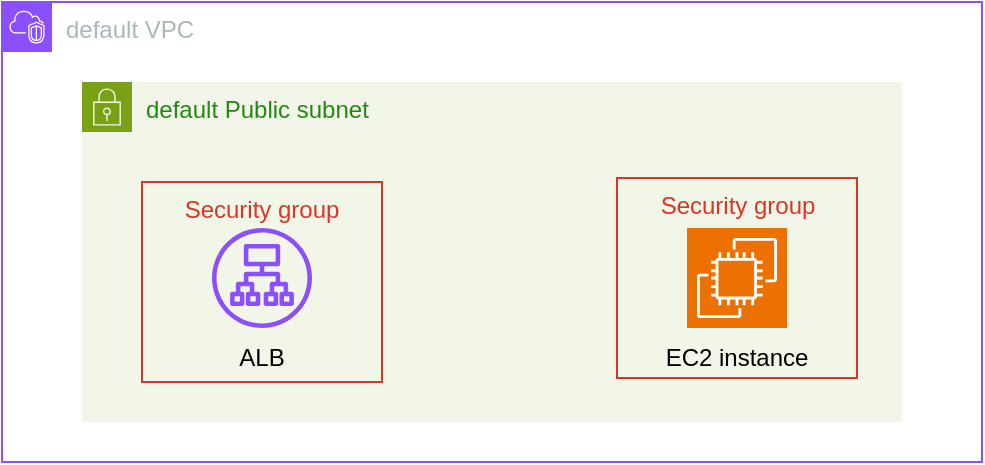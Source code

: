 <mxfile version="24.7.17">
  <diagram name="Page-1" id="zINytQw9px49Lbly9CFw">
    <mxGraphModel dx="2074" dy="1214" grid="1" gridSize="10" guides="1" tooltips="1" connect="1" arrows="1" fold="1" page="1" pageScale="1" pageWidth="850" pageHeight="1100" math="0" shadow="0">
      <root>
        <mxCell id="0" />
        <mxCell id="1" parent="0" />
        <mxCell id="bET-CTDD6BDIeLGVOmSk-1" value="default VPC" style="points=[[0,0],[0.25,0],[0.5,0],[0.75,0],[1,0],[1,0.25],[1,0.5],[1,0.75],[1,1],[0.75,1],[0.5,1],[0.25,1],[0,1],[0,0.75],[0,0.5],[0,0.25]];outlineConnect=0;gradientColor=none;html=1;whiteSpace=wrap;fontSize=12;fontStyle=0;container=1;pointerEvents=0;collapsible=0;recursiveResize=0;shape=mxgraph.aws4.group;grIcon=mxgraph.aws4.group_vpc2;strokeColor=#8C4FFF;fillColor=none;verticalAlign=top;align=left;spacingLeft=30;fontColor=#AAB7B8;dashed=0;" vertex="1" parent="1">
          <mxGeometry x="170" y="290" width="490" height="230" as="geometry" />
        </mxCell>
        <mxCell id="bET-CTDD6BDIeLGVOmSk-7" value="default Public subnet" style="points=[[0,0],[0.25,0],[0.5,0],[0.75,0],[1,0],[1,0.25],[1,0.5],[1,0.75],[1,1],[0.75,1],[0.5,1],[0.25,1],[0,1],[0,0.75],[0,0.5],[0,0.25]];outlineConnect=0;gradientColor=none;html=1;whiteSpace=wrap;fontSize=12;fontStyle=0;container=1;pointerEvents=0;collapsible=0;recursiveResize=0;shape=mxgraph.aws4.group;grIcon=mxgraph.aws4.group_security_group;grStroke=0;strokeColor=#7AA116;fillColor=#F2F6E8;verticalAlign=top;align=left;spacingLeft=30;fontColor=#248814;dashed=0;" vertex="1" parent="bET-CTDD6BDIeLGVOmSk-1">
          <mxGeometry x="40" y="40" width="410" height="170" as="geometry" />
        </mxCell>
        <mxCell id="bET-CTDD6BDIeLGVOmSk-13" value="" style="group" vertex="1" connectable="0" parent="bET-CTDD6BDIeLGVOmSk-7">
          <mxGeometry x="30" y="50" width="120" height="103" as="geometry" />
        </mxCell>
        <mxCell id="bET-CTDD6BDIeLGVOmSk-11" value="" style="group" vertex="1" connectable="0" parent="bET-CTDD6BDIeLGVOmSk-13">
          <mxGeometry x="30" y="23" width="60" height="80" as="geometry" />
        </mxCell>
        <mxCell id="bET-CTDD6BDIeLGVOmSk-9" value="" style="sketch=0;outlineConnect=0;fontColor=#232F3E;gradientColor=none;fillColor=#8C4FFF;strokeColor=none;dashed=0;verticalLabelPosition=bottom;verticalAlign=top;align=center;html=1;fontSize=12;fontStyle=0;aspect=fixed;pointerEvents=1;shape=mxgraph.aws4.application_load_balancer;" vertex="1" parent="bET-CTDD6BDIeLGVOmSk-11">
          <mxGeometry x="5" width="50" height="50" as="geometry" />
        </mxCell>
        <mxCell id="bET-CTDD6BDIeLGVOmSk-10" value="ALB" style="text;html=1;align=center;verticalAlign=middle;whiteSpace=wrap;rounded=0;" vertex="1" parent="bET-CTDD6BDIeLGVOmSk-11">
          <mxGeometry y="50" width="60" height="30" as="geometry" />
        </mxCell>
        <mxCell id="bET-CTDD6BDIeLGVOmSk-12" value="Security group" style="fillColor=none;strokeColor=#DD3522;verticalAlign=top;fontStyle=0;fontColor=#DD3522;whiteSpace=wrap;html=1;" vertex="1" parent="bET-CTDD6BDIeLGVOmSk-13">
          <mxGeometry width="120" height="100" as="geometry" />
        </mxCell>
        <mxCell id="bET-CTDD6BDIeLGVOmSk-6" value="" style="group" vertex="1" connectable="0" parent="bET-CTDD6BDIeLGVOmSk-7">
          <mxGeometry x="290" y="73" width="97.5" height="80" as="geometry" />
        </mxCell>
        <mxCell id="bET-CTDD6BDIeLGVOmSk-3" value="" style="sketch=0;points=[[0,0,0],[0.25,0,0],[0.5,0,0],[0.75,0,0],[1,0,0],[0,1,0],[0.25,1,0],[0.5,1,0],[0.75,1,0],[1,1,0],[0,0.25,0],[0,0.5,0],[0,0.75,0],[1,0.25,0],[1,0.5,0],[1,0.75,0]];outlineConnect=0;fontColor=#232F3E;fillColor=#ED7100;strokeColor=#ffffff;dashed=0;verticalLabelPosition=bottom;verticalAlign=top;align=center;html=1;fontSize=12;fontStyle=0;aspect=fixed;shape=mxgraph.aws4.resourceIcon;resIcon=mxgraph.aws4.ec2;" vertex="1" parent="bET-CTDD6BDIeLGVOmSk-6">
          <mxGeometry x="12.5" width="50" height="50" as="geometry" />
        </mxCell>
        <mxCell id="bET-CTDD6BDIeLGVOmSk-5" value="EC2 instance" style="text;html=1;align=center;verticalAlign=middle;whiteSpace=wrap;rounded=0;" vertex="1" parent="bET-CTDD6BDIeLGVOmSk-6">
          <mxGeometry y="50" width="75" height="30" as="geometry" />
        </mxCell>
        <mxCell id="bET-CTDD6BDIeLGVOmSk-4" value="Security group" style="fillColor=none;strokeColor=#DD3522;verticalAlign=top;fontStyle=0;fontColor=#DD3522;whiteSpace=wrap;html=1;" vertex="1" parent="bET-CTDD6BDIeLGVOmSk-6">
          <mxGeometry x="-22.5" y="-25" width="120" height="100" as="geometry" />
        </mxCell>
      </root>
    </mxGraphModel>
  </diagram>
</mxfile>
